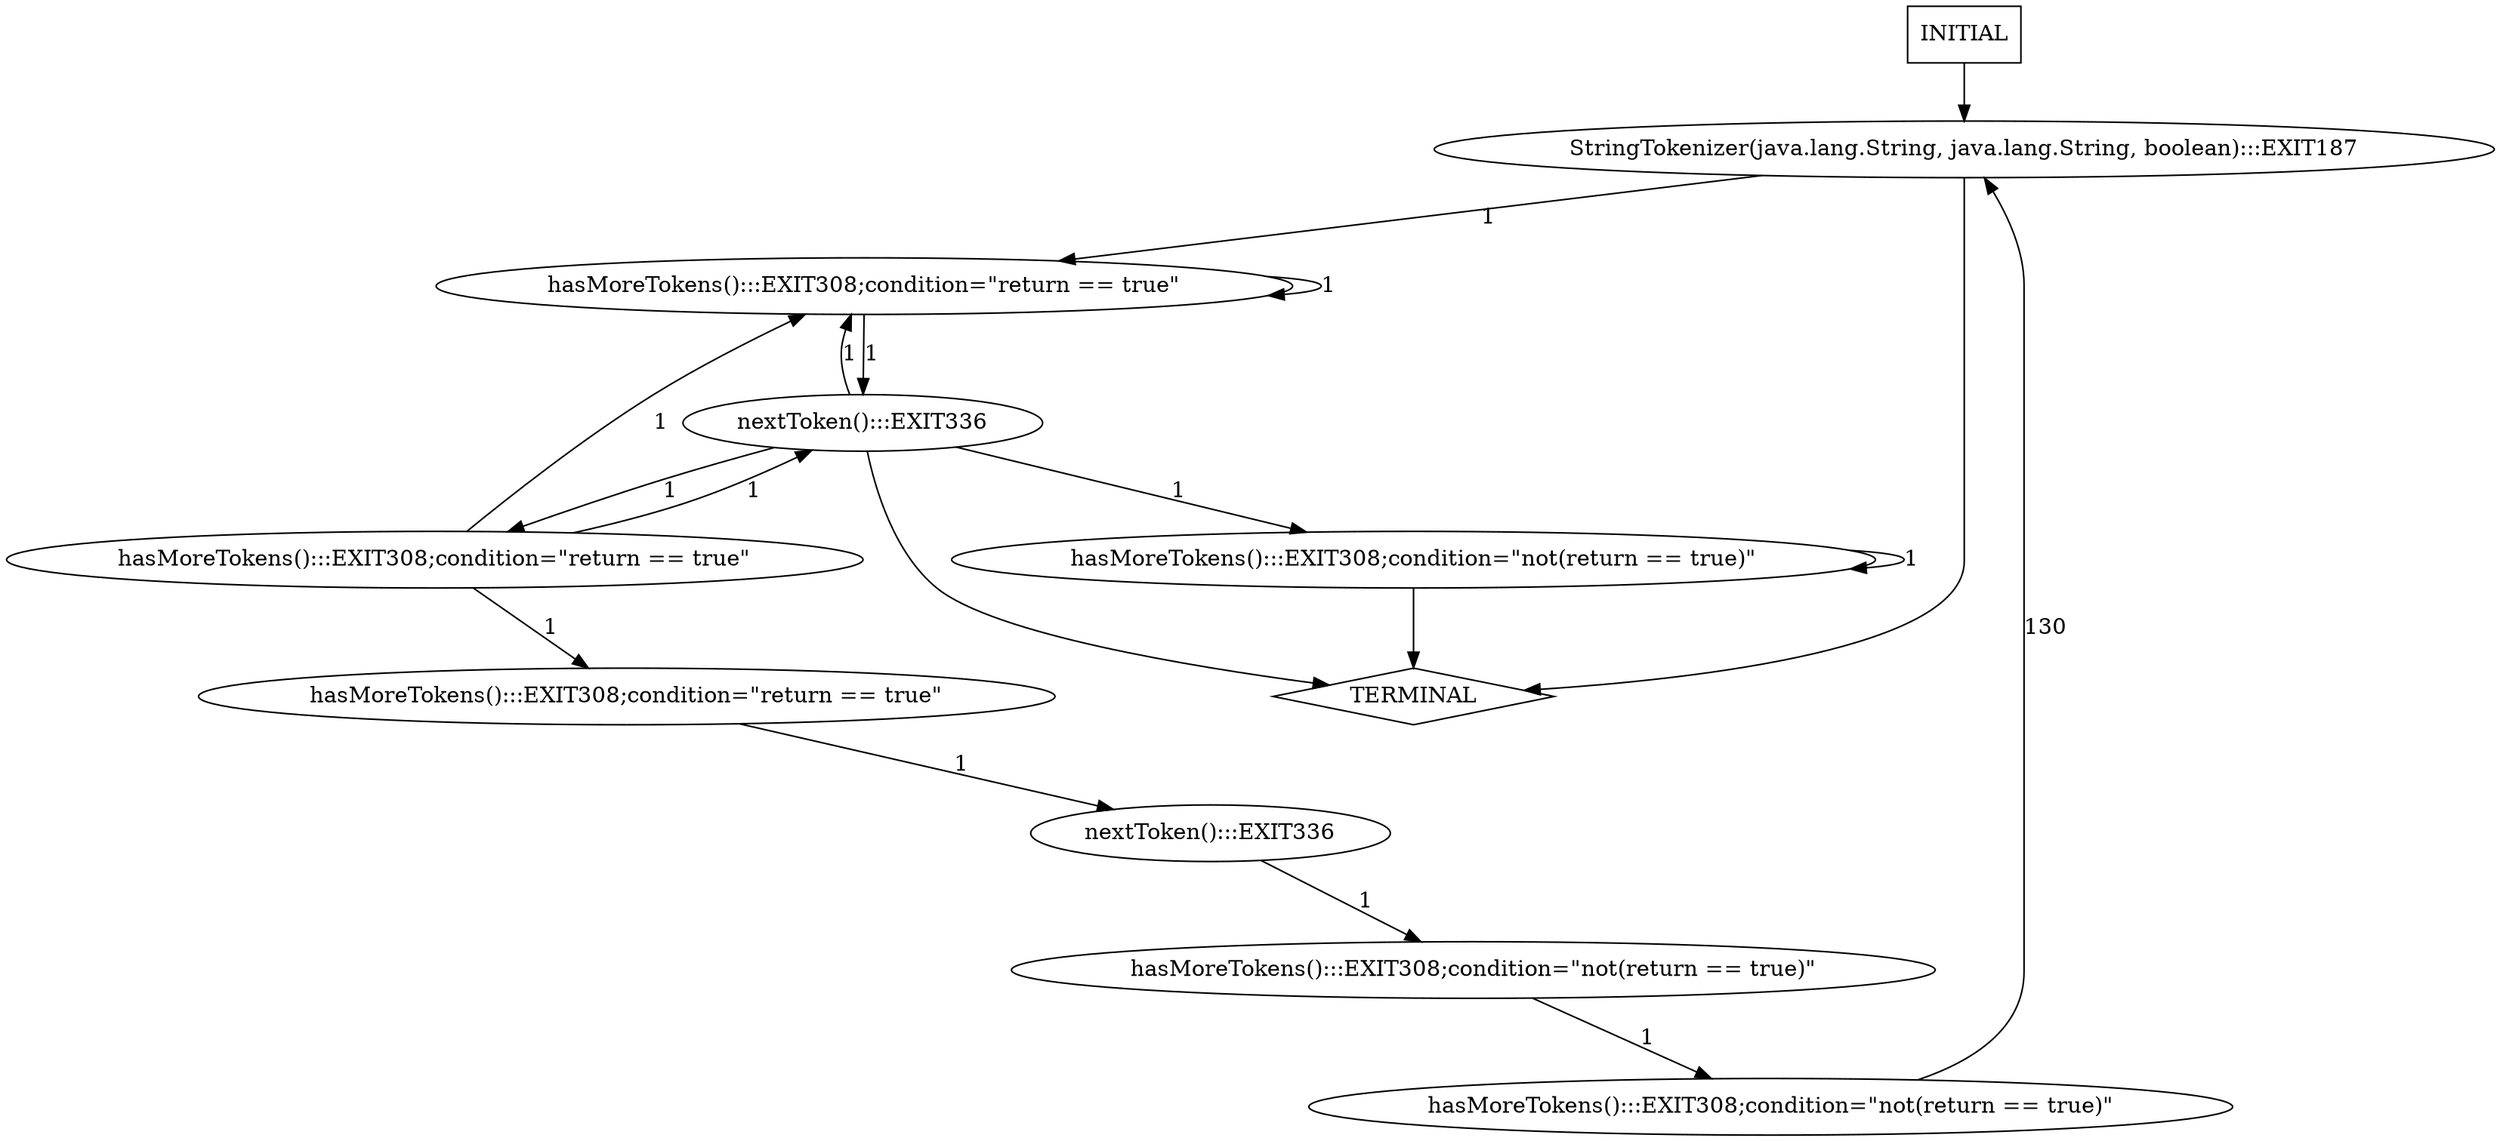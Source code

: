 digraph G {
  0 [label="StringTokenizer(java.lang.String, java.lang.String, boolean):::EXIT187"];
  1 [label="hasMoreTokens():::EXIT308;condition=\"not(return == true)\""];
  2 [label="hasMoreTokens():::EXIT308;condition=\"not(return == true)\""];
  3 [label="hasMoreTokens():::EXIT308;condition=\"not(return == true)\""];
  4 [label="hasMoreTokens():::EXIT308;condition=\"return == true\""];
  5 [label="hasMoreTokens():::EXIT308;condition=\"return == true\""];
  6 [label="hasMoreTokens():::EXIT308;condition=\"return == true\""];
  7 [label="nextToken():::EXIT336"];
  8 [label="nextToken():::EXIT336"];
  9 [label="TERMINAL",shape=diamond];
  10 [label="INITIAL",shape=box];
0->5 [label="1"];
0->9 [label=""];
1->0 [label="130"];
2->1 [label="1"];
3->3 [label="1"];
3->9 [label=""];
4->7 [label="1"];
5->5 [label="1"];
5->8 [label="1"];
6->4 [label="1"];
6->5 [label="1"];
6->8 [label="1"];
7->2 [label="1"];
8->3 [label="1"];
8->6 [label="1"];
8->5 [label="1"];
8->9 [label=""];
10->0 [label=""];
}
